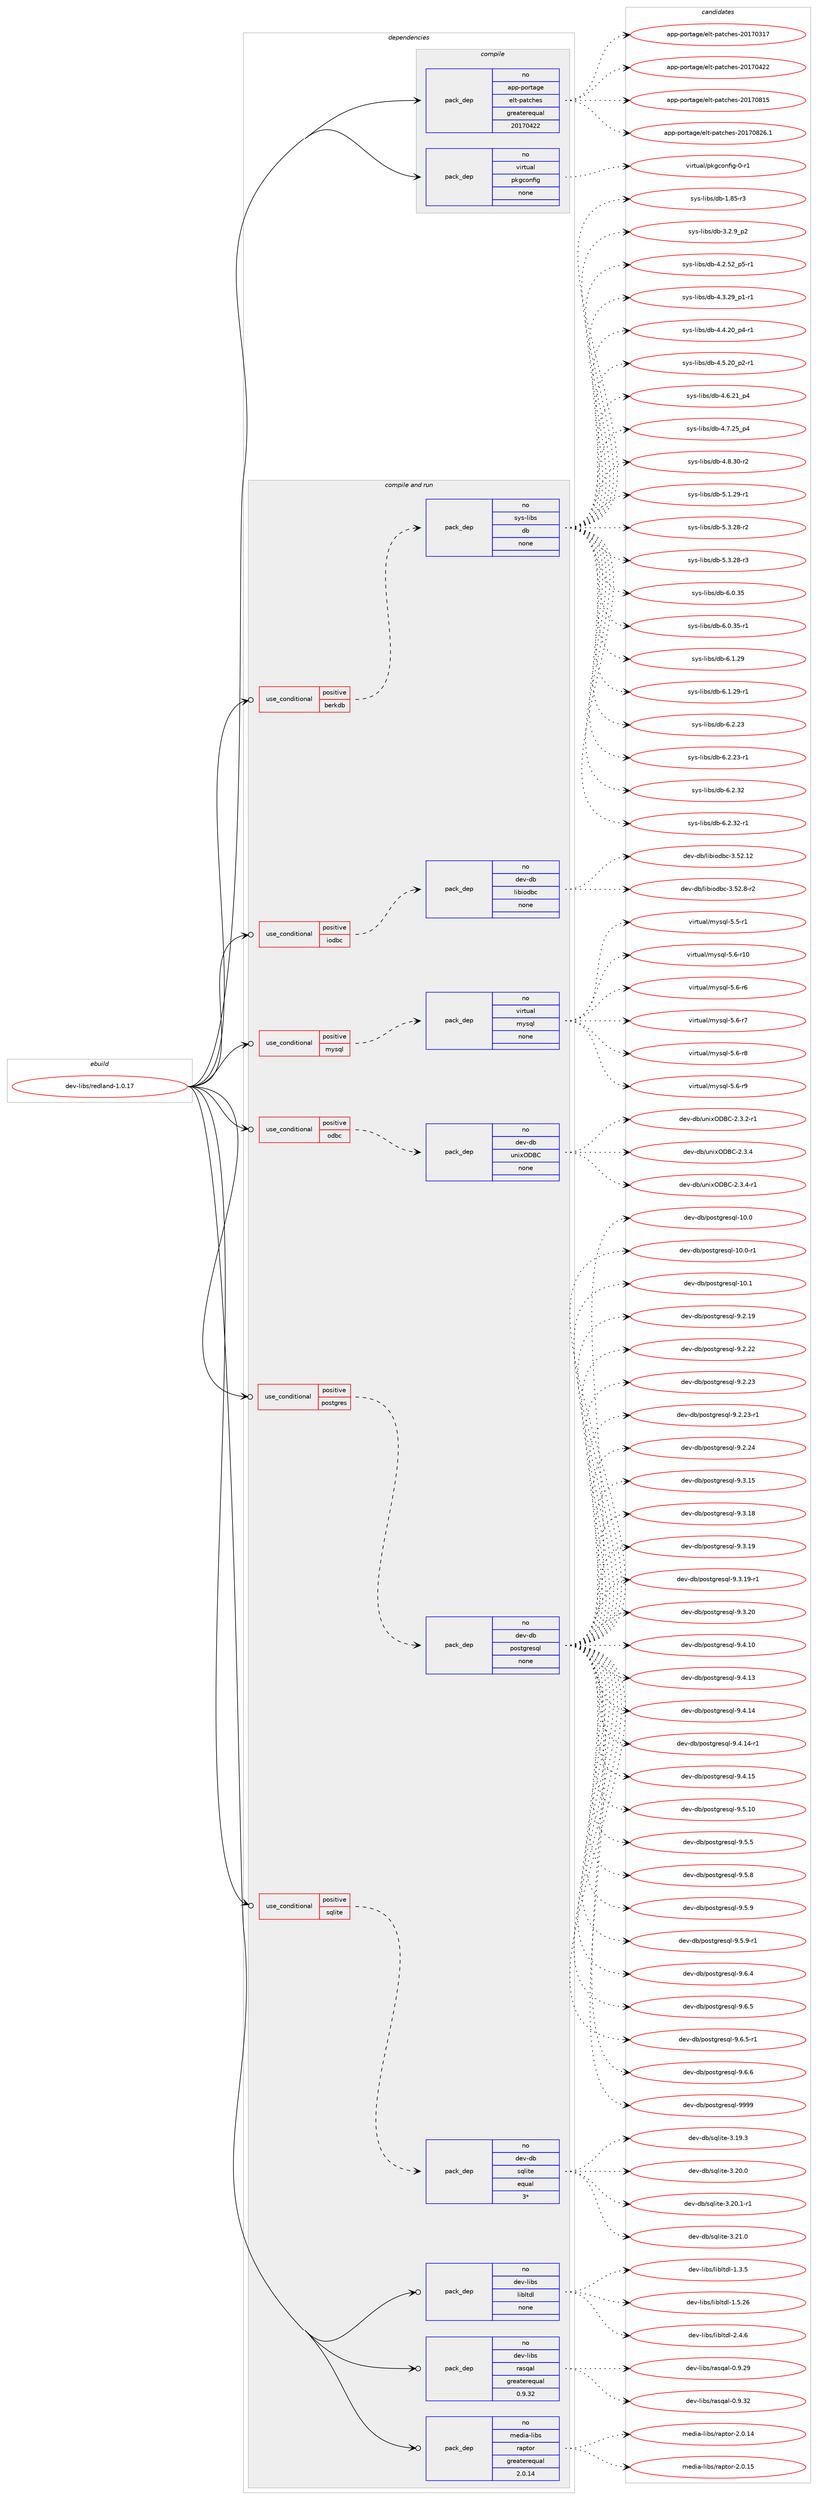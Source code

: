 digraph prolog {

# *************
# Graph options
# *************

newrank=true;
concentrate=true;
compound=true;
graph [rankdir=LR,fontname=Helvetica,fontsize=10,ranksep=1.5];#, ranksep=2.5, nodesep=0.2];
edge  [arrowhead=vee];
node  [fontname=Helvetica,fontsize=10];

# **********
# The ebuild
# **********

subgraph cluster_leftcol {
color=gray;
rank=same;
label=<<i>ebuild</i>>;
id [label="dev-libs/redland-1.0.17", color=red, width=4, href="../dev-libs/redland-1.0.17.svg"];
}

# ****************
# The dependencies
# ****************

subgraph cluster_midcol {
color=gray;
label=<<i>dependencies</i>>;
subgraph cluster_compile {
fillcolor="#eeeeee";
style=filled;
label=<<i>compile</i>>;
subgraph pack89864 {
dependency119260 [label=<<TABLE BORDER="0" CELLBORDER="1" CELLSPACING="0" CELLPADDING="4" WIDTH="220"><TR><TD ROWSPAN="6" CELLPADDING="30">pack_dep</TD></TR><TR><TD WIDTH="110">no</TD></TR><TR><TD>app-portage</TD></TR><TR><TD>elt-patches</TD></TR><TR><TD>greaterequal</TD></TR><TR><TD>20170422</TD></TR></TABLE>>, shape=none, color=blue];
}
id:e -> dependency119260:w [weight=20,style="solid",arrowhead="vee"];
subgraph pack89865 {
dependency119261 [label=<<TABLE BORDER="0" CELLBORDER="1" CELLSPACING="0" CELLPADDING="4" WIDTH="220"><TR><TD ROWSPAN="6" CELLPADDING="30">pack_dep</TD></TR><TR><TD WIDTH="110">no</TD></TR><TR><TD>virtual</TD></TR><TR><TD>pkgconfig</TD></TR><TR><TD>none</TD></TR><TR><TD></TD></TR></TABLE>>, shape=none, color=blue];
}
id:e -> dependency119261:w [weight=20,style="solid",arrowhead="vee"];
}
subgraph cluster_compileandrun {
fillcolor="#eeeeee";
style=filled;
label=<<i>compile and run</i>>;
subgraph cond25822 {
dependency119262 [label=<<TABLE BORDER="0" CELLBORDER="1" CELLSPACING="0" CELLPADDING="4"><TR><TD ROWSPAN="3" CELLPADDING="10">use_conditional</TD></TR><TR><TD>positive</TD></TR><TR><TD>berkdb</TD></TR></TABLE>>, shape=none, color=red];
subgraph pack89866 {
dependency119263 [label=<<TABLE BORDER="0" CELLBORDER="1" CELLSPACING="0" CELLPADDING="4" WIDTH="220"><TR><TD ROWSPAN="6" CELLPADDING="30">pack_dep</TD></TR><TR><TD WIDTH="110">no</TD></TR><TR><TD>sys-libs</TD></TR><TR><TD>db</TD></TR><TR><TD>none</TD></TR><TR><TD></TD></TR></TABLE>>, shape=none, color=blue];
}
dependency119262:e -> dependency119263:w [weight=20,style="dashed",arrowhead="vee"];
}
id:e -> dependency119262:w [weight=20,style="solid",arrowhead="odotvee"];
subgraph cond25823 {
dependency119264 [label=<<TABLE BORDER="0" CELLBORDER="1" CELLSPACING="0" CELLPADDING="4"><TR><TD ROWSPAN="3" CELLPADDING="10">use_conditional</TD></TR><TR><TD>positive</TD></TR><TR><TD>iodbc</TD></TR></TABLE>>, shape=none, color=red];
subgraph pack89867 {
dependency119265 [label=<<TABLE BORDER="0" CELLBORDER="1" CELLSPACING="0" CELLPADDING="4" WIDTH="220"><TR><TD ROWSPAN="6" CELLPADDING="30">pack_dep</TD></TR><TR><TD WIDTH="110">no</TD></TR><TR><TD>dev-db</TD></TR><TR><TD>libiodbc</TD></TR><TR><TD>none</TD></TR><TR><TD></TD></TR></TABLE>>, shape=none, color=blue];
}
dependency119264:e -> dependency119265:w [weight=20,style="dashed",arrowhead="vee"];
}
id:e -> dependency119264:w [weight=20,style="solid",arrowhead="odotvee"];
subgraph cond25824 {
dependency119266 [label=<<TABLE BORDER="0" CELLBORDER="1" CELLSPACING="0" CELLPADDING="4"><TR><TD ROWSPAN="3" CELLPADDING="10">use_conditional</TD></TR><TR><TD>positive</TD></TR><TR><TD>mysql</TD></TR></TABLE>>, shape=none, color=red];
subgraph pack89868 {
dependency119267 [label=<<TABLE BORDER="0" CELLBORDER="1" CELLSPACING="0" CELLPADDING="4" WIDTH="220"><TR><TD ROWSPAN="6" CELLPADDING="30">pack_dep</TD></TR><TR><TD WIDTH="110">no</TD></TR><TR><TD>virtual</TD></TR><TR><TD>mysql</TD></TR><TR><TD>none</TD></TR><TR><TD></TD></TR></TABLE>>, shape=none, color=blue];
}
dependency119266:e -> dependency119267:w [weight=20,style="dashed",arrowhead="vee"];
}
id:e -> dependency119266:w [weight=20,style="solid",arrowhead="odotvee"];
subgraph cond25825 {
dependency119268 [label=<<TABLE BORDER="0" CELLBORDER="1" CELLSPACING="0" CELLPADDING="4"><TR><TD ROWSPAN="3" CELLPADDING="10">use_conditional</TD></TR><TR><TD>positive</TD></TR><TR><TD>odbc</TD></TR></TABLE>>, shape=none, color=red];
subgraph pack89869 {
dependency119269 [label=<<TABLE BORDER="0" CELLBORDER="1" CELLSPACING="0" CELLPADDING="4" WIDTH="220"><TR><TD ROWSPAN="6" CELLPADDING="30">pack_dep</TD></TR><TR><TD WIDTH="110">no</TD></TR><TR><TD>dev-db</TD></TR><TR><TD>unixODBC</TD></TR><TR><TD>none</TD></TR><TR><TD></TD></TR></TABLE>>, shape=none, color=blue];
}
dependency119268:e -> dependency119269:w [weight=20,style="dashed",arrowhead="vee"];
}
id:e -> dependency119268:w [weight=20,style="solid",arrowhead="odotvee"];
subgraph cond25826 {
dependency119270 [label=<<TABLE BORDER="0" CELLBORDER="1" CELLSPACING="0" CELLPADDING="4"><TR><TD ROWSPAN="3" CELLPADDING="10">use_conditional</TD></TR><TR><TD>positive</TD></TR><TR><TD>postgres</TD></TR></TABLE>>, shape=none, color=red];
subgraph pack89870 {
dependency119271 [label=<<TABLE BORDER="0" CELLBORDER="1" CELLSPACING="0" CELLPADDING="4" WIDTH="220"><TR><TD ROWSPAN="6" CELLPADDING="30">pack_dep</TD></TR><TR><TD WIDTH="110">no</TD></TR><TR><TD>dev-db</TD></TR><TR><TD>postgresql</TD></TR><TR><TD>none</TD></TR><TR><TD></TD></TR></TABLE>>, shape=none, color=blue];
}
dependency119270:e -> dependency119271:w [weight=20,style="dashed",arrowhead="vee"];
}
id:e -> dependency119270:w [weight=20,style="solid",arrowhead="odotvee"];
subgraph cond25827 {
dependency119272 [label=<<TABLE BORDER="0" CELLBORDER="1" CELLSPACING="0" CELLPADDING="4"><TR><TD ROWSPAN="3" CELLPADDING="10">use_conditional</TD></TR><TR><TD>positive</TD></TR><TR><TD>sqlite</TD></TR></TABLE>>, shape=none, color=red];
subgraph pack89871 {
dependency119273 [label=<<TABLE BORDER="0" CELLBORDER="1" CELLSPACING="0" CELLPADDING="4" WIDTH="220"><TR><TD ROWSPAN="6" CELLPADDING="30">pack_dep</TD></TR><TR><TD WIDTH="110">no</TD></TR><TR><TD>dev-db</TD></TR><TR><TD>sqlite</TD></TR><TR><TD>equal</TD></TR><TR><TD>3*</TD></TR></TABLE>>, shape=none, color=blue];
}
dependency119272:e -> dependency119273:w [weight=20,style="dashed",arrowhead="vee"];
}
id:e -> dependency119272:w [weight=20,style="solid",arrowhead="odotvee"];
subgraph pack89872 {
dependency119274 [label=<<TABLE BORDER="0" CELLBORDER="1" CELLSPACING="0" CELLPADDING="4" WIDTH="220"><TR><TD ROWSPAN="6" CELLPADDING="30">pack_dep</TD></TR><TR><TD WIDTH="110">no</TD></TR><TR><TD>dev-libs</TD></TR><TR><TD>libltdl</TD></TR><TR><TD>none</TD></TR><TR><TD></TD></TR></TABLE>>, shape=none, color=blue];
}
id:e -> dependency119274:w [weight=20,style="solid",arrowhead="odotvee"];
subgraph pack89873 {
dependency119275 [label=<<TABLE BORDER="0" CELLBORDER="1" CELLSPACING="0" CELLPADDING="4" WIDTH="220"><TR><TD ROWSPAN="6" CELLPADDING="30">pack_dep</TD></TR><TR><TD WIDTH="110">no</TD></TR><TR><TD>dev-libs</TD></TR><TR><TD>rasqal</TD></TR><TR><TD>greaterequal</TD></TR><TR><TD>0.9.32</TD></TR></TABLE>>, shape=none, color=blue];
}
id:e -> dependency119275:w [weight=20,style="solid",arrowhead="odotvee"];
subgraph pack89874 {
dependency119276 [label=<<TABLE BORDER="0" CELLBORDER="1" CELLSPACING="0" CELLPADDING="4" WIDTH="220"><TR><TD ROWSPAN="6" CELLPADDING="30">pack_dep</TD></TR><TR><TD WIDTH="110">no</TD></TR><TR><TD>media-libs</TD></TR><TR><TD>raptor</TD></TR><TR><TD>greaterequal</TD></TR><TR><TD>2.0.14</TD></TR></TABLE>>, shape=none, color=blue];
}
id:e -> dependency119276:w [weight=20,style="solid",arrowhead="odotvee"];
}
subgraph cluster_run {
fillcolor="#eeeeee";
style=filled;
label=<<i>run</i>>;
}
}

# **************
# The candidates
# **************

subgraph cluster_choices {
rank=same;
color=gray;
label=<<i>candidates</i>>;

subgraph choice89864 {
color=black;
nodesep=1;
choice97112112451121111141169710310147101108116451129711699104101115455048495548514955 [label="app-portage/elt-patches-20170317", color=red, width=4,href="../app-portage/elt-patches-20170317.svg"];
choice97112112451121111141169710310147101108116451129711699104101115455048495548525050 [label="app-portage/elt-patches-20170422", color=red, width=4,href="../app-portage/elt-patches-20170422.svg"];
choice97112112451121111141169710310147101108116451129711699104101115455048495548564953 [label="app-portage/elt-patches-20170815", color=red, width=4,href="../app-portage/elt-patches-20170815.svg"];
choice971121124511211111411697103101471011081164511297116991041011154550484955485650544649 [label="app-portage/elt-patches-20170826.1", color=red, width=4,href="../app-portage/elt-patches-20170826.1.svg"];
dependency119260:e -> choice97112112451121111141169710310147101108116451129711699104101115455048495548514955:w [style=dotted,weight="100"];
dependency119260:e -> choice97112112451121111141169710310147101108116451129711699104101115455048495548525050:w [style=dotted,weight="100"];
dependency119260:e -> choice97112112451121111141169710310147101108116451129711699104101115455048495548564953:w [style=dotted,weight="100"];
dependency119260:e -> choice971121124511211111411697103101471011081164511297116991041011154550484955485650544649:w [style=dotted,weight="100"];
}
subgraph choice89865 {
color=black;
nodesep=1;
choice11810511411611797108471121071039911111010210510345484511449 [label="virtual/pkgconfig-0-r1", color=red, width=4,href="../virtual/pkgconfig-0-r1.svg"];
dependency119261:e -> choice11810511411611797108471121071039911111010210510345484511449:w [style=dotted,weight="100"];
}
subgraph choice89866 {
color=black;
nodesep=1;
choice1151211154510810598115471009845494656534511451 [label="sys-libs/db-1.85-r3", color=red, width=4,href="../sys-libs/db-1.85-r3.svg"];
choice115121115451081059811547100984551465046579511250 [label="sys-libs/db-3.2.9_p2", color=red, width=4,href="../sys-libs/db-3.2.9_p2.svg"];
choice115121115451081059811547100984552465046535095112534511449 [label="sys-libs/db-4.2.52_p5-r1", color=red, width=4,href="../sys-libs/db-4.2.52_p5-r1.svg"];
choice115121115451081059811547100984552465146505795112494511449 [label="sys-libs/db-4.3.29_p1-r1", color=red, width=4,href="../sys-libs/db-4.3.29_p1-r1.svg"];
choice115121115451081059811547100984552465246504895112524511449 [label="sys-libs/db-4.4.20_p4-r1", color=red, width=4,href="../sys-libs/db-4.4.20_p4-r1.svg"];
choice115121115451081059811547100984552465346504895112504511449 [label="sys-libs/db-4.5.20_p2-r1", color=red, width=4,href="../sys-libs/db-4.5.20_p2-r1.svg"];
choice11512111545108105981154710098455246544650499511252 [label="sys-libs/db-4.6.21_p4", color=red, width=4,href="../sys-libs/db-4.6.21_p4.svg"];
choice11512111545108105981154710098455246554650539511252 [label="sys-libs/db-4.7.25_p4", color=red, width=4,href="../sys-libs/db-4.7.25_p4.svg"];
choice11512111545108105981154710098455246564651484511450 [label="sys-libs/db-4.8.30-r2", color=red, width=4,href="../sys-libs/db-4.8.30-r2.svg"];
choice11512111545108105981154710098455346494650574511449 [label="sys-libs/db-5.1.29-r1", color=red, width=4,href="../sys-libs/db-5.1.29-r1.svg"];
choice11512111545108105981154710098455346514650564511450 [label="sys-libs/db-5.3.28-r2", color=red, width=4,href="../sys-libs/db-5.3.28-r2.svg"];
choice11512111545108105981154710098455346514650564511451 [label="sys-libs/db-5.3.28-r3", color=red, width=4,href="../sys-libs/db-5.3.28-r3.svg"];
choice1151211154510810598115471009845544648465153 [label="sys-libs/db-6.0.35", color=red, width=4,href="../sys-libs/db-6.0.35.svg"];
choice11512111545108105981154710098455446484651534511449 [label="sys-libs/db-6.0.35-r1", color=red, width=4,href="../sys-libs/db-6.0.35-r1.svg"];
choice1151211154510810598115471009845544649465057 [label="sys-libs/db-6.1.29", color=red, width=4,href="../sys-libs/db-6.1.29.svg"];
choice11512111545108105981154710098455446494650574511449 [label="sys-libs/db-6.1.29-r1", color=red, width=4,href="../sys-libs/db-6.1.29-r1.svg"];
choice1151211154510810598115471009845544650465051 [label="sys-libs/db-6.2.23", color=red, width=4,href="../sys-libs/db-6.2.23.svg"];
choice11512111545108105981154710098455446504650514511449 [label="sys-libs/db-6.2.23-r1", color=red, width=4,href="../sys-libs/db-6.2.23-r1.svg"];
choice1151211154510810598115471009845544650465150 [label="sys-libs/db-6.2.32", color=red, width=4,href="../sys-libs/db-6.2.32.svg"];
choice11512111545108105981154710098455446504651504511449 [label="sys-libs/db-6.2.32-r1", color=red, width=4,href="../sys-libs/db-6.2.32-r1.svg"];
dependency119263:e -> choice1151211154510810598115471009845494656534511451:w [style=dotted,weight="100"];
dependency119263:e -> choice115121115451081059811547100984551465046579511250:w [style=dotted,weight="100"];
dependency119263:e -> choice115121115451081059811547100984552465046535095112534511449:w [style=dotted,weight="100"];
dependency119263:e -> choice115121115451081059811547100984552465146505795112494511449:w [style=dotted,weight="100"];
dependency119263:e -> choice115121115451081059811547100984552465246504895112524511449:w [style=dotted,weight="100"];
dependency119263:e -> choice115121115451081059811547100984552465346504895112504511449:w [style=dotted,weight="100"];
dependency119263:e -> choice11512111545108105981154710098455246544650499511252:w [style=dotted,weight="100"];
dependency119263:e -> choice11512111545108105981154710098455246554650539511252:w [style=dotted,weight="100"];
dependency119263:e -> choice11512111545108105981154710098455246564651484511450:w [style=dotted,weight="100"];
dependency119263:e -> choice11512111545108105981154710098455346494650574511449:w [style=dotted,weight="100"];
dependency119263:e -> choice11512111545108105981154710098455346514650564511450:w [style=dotted,weight="100"];
dependency119263:e -> choice11512111545108105981154710098455346514650564511451:w [style=dotted,weight="100"];
dependency119263:e -> choice1151211154510810598115471009845544648465153:w [style=dotted,weight="100"];
dependency119263:e -> choice11512111545108105981154710098455446484651534511449:w [style=dotted,weight="100"];
dependency119263:e -> choice1151211154510810598115471009845544649465057:w [style=dotted,weight="100"];
dependency119263:e -> choice11512111545108105981154710098455446494650574511449:w [style=dotted,weight="100"];
dependency119263:e -> choice1151211154510810598115471009845544650465051:w [style=dotted,weight="100"];
dependency119263:e -> choice11512111545108105981154710098455446504650514511449:w [style=dotted,weight="100"];
dependency119263:e -> choice1151211154510810598115471009845544650465150:w [style=dotted,weight="100"];
dependency119263:e -> choice11512111545108105981154710098455446504651504511449:w [style=dotted,weight="100"];
}
subgraph choice89867 {
color=black;
nodesep=1;
choice1001011184510098471081059810511110098994551465350464950 [label="dev-db/libiodbc-3.52.12", color=red, width=4,href="../dev-db/libiodbc-3.52.12.svg"];
choice100101118451009847108105981051111009899455146535046564511450 [label="dev-db/libiodbc-3.52.8-r2", color=red, width=4,href="../dev-db/libiodbc-3.52.8-r2.svg"];
dependency119265:e -> choice1001011184510098471081059810511110098994551465350464950:w [style=dotted,weight="100"];
dependency119265:e -> choice100101118451009847108105981051111009899455146535046564511450:w [style=dotted,weight="100"];
}
subgraph choice89868 {
color=black;
nodesep=1;
choice1181051141161179710847109121115113108455346534511449 [label="virtual/mysql-5.5-r1", color=red, width=4,href="../virtual/mysql-5.5-r1.svg"];
choice118105114116117971084710912111511310845534654451144948 [label="virtual/mysql-5.6-r10", color=red, width=4,href="../virtual/mysql-5.6-r10.svg"];
choice1181051141161179710847109121115113108455346544511454 [label="virtual/mysql-5.6-r6", color=red, width=4,href="../virtual/mysql-5.6-r6.svg"];
choice1181051141161179710847109121115113108455346544511455 [label="virtual/mysql-5.6-r7", color=red, width=4,href="../virtual/mysql-5.6-r7.svg"];
choice1181051141161179710847109121115113108455346544511456 [label="virtual/mysql-5.6-r8", color=red, width=4,href="../virtual/mysql-5.6-r8.svg"];
choice1181051141161179710847109121115113108455346544511457 [label="virtual/mysql-5.6-r9", color=red, width=4,href="../virtual/mysql-5.6-r9.svg"];
dependency119267:e -> choice1181051141161179710847109121115113108455346534511449:w [style=dotted,weight="100"];
dependency119267:e -> choice118105114116117971084710912111511310845534654451144948:w [style=dotted,weight="100"];
dependency119267:e -> choice1181051141161179710847109121115113108455346544511454:w [style=dotted,weight="100"];
dependency119267:e -> choice1181051141161179710847109121115113108455346544511455:w [style=dotted,weight="100"];
dependency119267:e -> choice1181051141161179710847109121115113108455346544511456:w [style=dotted,weight="100"];
dependency119267:e -> choice1181051141161179710847109121115113108455346544511457:w [style=dotted,weight="100"];
}
subgraph choice89869 {
color=black;
nodesep=1;
choice100101118451009847117110105120796866674550465146504511449 [label="dev-db/unixODBC-2.3.2-r1", color=red, width=4,href="../dev-db/unixODBC-2.3.2-r1.svg"];
choice10010111845100984711711010512079686667455046514652 [label="dev-db/unixODBC-2.3.4", color=red, width=4,href="../dev-db/unixODBC-2.3.4.svg"];
choice100101118451009847117110105120796866674550465146524511449 [label="dev-db/unixODBC-2.3.4-r1", color=red, width=4,href="../dev-db/unixODBC-2.3.4-r1.svg"];
dependency119269:e -> choice100101118451009847117110105120796866674550465146504511449:w [style=dotted,weight="100"];
dependency119269:e -> choice10010111845100984711711010512079686667455046514652:w [style=dotted,weight="100"];
dependency119269:e -> choice100101118451009847117110105120796866674550465146524511449:w [style=dotted,weight="100"];
}
subgraph choice89870 {
color=black;
nodesep=1;
choice1001011184510098471121111151161031141011151131084549484648 [label="dev-db/postgresql-10.0", color=red, width=4,href="../dev-db/postgresql-10.0.svg"];
choice10010111845100984711211111511610311410111511310845494846484511449 [label="dev-db/postgresql-10.0-r1", color=red, width=4,href="../dev-db/postgresql-10.0-r1.svg"];
choice1001011184510098471121111151161031141011151131084549484649 [label="dev-db/postgresql-10.1", color=red, width=4,href="../dev-db/postgresql-10.1.svg"];
choice10010111845100984711211111511610311410111511310845574650464957 [label="dev-db/postgresql-9.2.19", color=red, width=4,href="../dev-db/postgresql-9.2.19.svg"];
choice10010111845100984711211111511610311410111511310845574650465050 [label="dev-db/postgresql-9.2.22", color=red, width=4,href="../dev-db/postgresql-9.2.22.svg"];
choice10010111845100984711211111511610311410111511310845574650465051 [label="dev-db/postgresql-9.2.23", color=red, width=4,href="../dev-db/postgresql-9.2.23.svg"];
choice100101118451009847112111115116103114101115113108455746504650514511449 [label="dev-db/postgresql-9.2.23-r1", color=red, width=4,href="../dev-db/postgresql-9.2.23-r1.svg"];
choice10010111845100984711211111511610311410111511310845574650465052 [label="dev-db/postgresql-9.2.24", color=red, width=4,href="../dev-db/postgresql-9.2.24.svg"];
choice10010111845100984711211111511610311410111511310845574651464953 [label="dev-db/postgresql-9.3.15", color=red, width=4,href="../dev-db/postgresql-9.3.15.svg"];
choice10010111845100984711211111511610311410111511310845574651464956 [label="dev-db/postgresql-9.3.18", color=red, width=4,href="../dev-db/postgresql-9.3.18.svg"];
choice10010111845100984711211111511610311410111511310845574651464957 [label="dev-db/postgresql-9.3.19", color=red, width=4,href="../dev-db/postgresql-9.3.19.svg"];
choice100101118451009847112111115116103114101115113108455746514649574511449 [label="dev-db/postgresql-9.3.19-r1", color=red, width=4,href="../dev-db/postgresql-9.3.19-r1.svg"];
choice10010111845100984711211111511610311410111511310845574651465048 [label="dev-db/postgresql-9.3.20", color=red, width=4,href="../dev-db/postgresql-9.3.20.svg"];
choice10010111845100984711211111511610311410111511310845574652464948 [label="dev-db/postgresql-9.4.10", color=red, width=4,href="../dev-db/postgresql-9.4.10.svg"];
choice10010111845100984711211111511610311410111511310845574652464951 [label="dev-db/postgresql-9.4.13", color=red, width=4,href="../dev-db/postgresql-9.4.13.svg"];
choice10010111845100984711211111511610311410111511310845574652464952 [label="dev-db/postgresql-9.4.14", color=red, width=4,href="../dev-db/postgresql-9.4.14.svg"];
choice100101118451009847112111115116103114101115113108455746524649524511449 [label="dev-db/postgresql-9.4.14-r1", color=red, width=4,href="../dev-db/postgresql-9.4.14-r1.svg"];
choice10010111845100984711211111511610311410111511310845574652464953 [label="dev-db/postgresql-9.4.15", color=red, width=4,href="../dev-db/postgresql-9.4.15.svg"];
choice10010111845100984711211111511610311410111511310845574653464948 [label="dev-db/postgresql-9.5.10", color=red, width=4,href="../dev-db/postgresql-9.5.10.svg"];
choice100101118451009847112111115116103114101115113108455746534653 [label="dev-db/postgresql-9.5.5", color=red, width=4,href="../dev-db/postgresql-9.5.5.svg"];
choice100101118451009847112111115116103114101115113108455746534656 [label="dev-db/postgresql-9.5.8", color=red, width=4,href="../dev-db/postgresql-9.5.8.svg"];
choice100101118451009847112111115116103114101115113108455746534657 [label="dev-db/postgresql-9.5.9", color=red, width=4,href="../dev-db/postgresql-9.5.9.svg"];
choice1001011184510098471121111151161031141011151131084557465346574511449 [label="dev-db/postgresql-9.5.9-r1", color=red, width=4,href="../dev-db/postgresql-9.5.9-r1.svg"];
choice100101118451009847112111115116103114101115113108455746544652 [label="dev-db/postgresql-9.6.4", color=red, width=4,href="../dev-db/postgresql-9.6.4.svg"];
choice100101118451009847112111115116103114101115113108455746544653 [label="dev-db/postgresql-9.6.5", color=red, width=4,href="../dev-db/postgresql-9.6.5.svg"];
choice1001011184510098471121111151161031141011151131084557465446534511449 [label="dev-db/postgresql-9.6.5-r1", color=red, width=4,href="../dev-db/postgresql-9.6.5-r1.svg"];
choice100101118451009847112111115116103114101115113108455746544654 [label="dev-db/postgresql-9.6.6", color=red, width=4,href="../dev-db/postgresql-9.6.6.svg"];
choice1001011184510098471121111151161031141011151131084557575757 [label="dev-db/postgresql-9999", color=red, width=4,href="../dev-db/postgresql-9999.svg"];
dependency119271:e -> choice1001011184510098471121111151161031141011151131084549484648:w [style=dotted,weight="100"];
dependency119271:e -> choice10010111845100984711211111511610311410111511310845494846484511449:w [style=dotted,weight="100"];
dependency119271:e -> choice1001011184510098471121111151161031141011151131084549484649:w [style=dotted,weight="100"];
dependency119271:e -> choice10010111845100984711211111511610311410111511310845574650464957:w [style=dotted,weight="100"];
dependency119271:e -> choice10010111845100984711211111511610311410111511310845574650465050:w [style=dotted,weight="100"];
dependency119271:e -> choice10010111845100984711211111511610311410111511310845574650465051:w [style=dotted,weight="100"];
dependency119271:e -> choice100101118451009847112111115116103114101115113108455746504650514511449:w [style=dotted,weight="100"];
dependency119271:e -> choice10010111845100984711211111511610311410111511310845574650465052:w [style=dotted,weight="100"];
dependency119271:e -> choice10010111845100984711211111511610311410111511310845574651464953:w [style=dotted,weight="100"];
dependency119271:e -> choice10010111845100984711211111511610311410111511310845574651464956:w [style=dotted,weight="100"];
dependency119271:e -> choice10010111845100984711211111511610311410111511310845574651464957:w [style=dotted,weight="100"];
dependency119271:e -> choice100101118451009847112111115116103114101115113108455746514649574511449:w [style=dotted,weight="100"];
dependency119271:e -> choice10010111845100984711211111511610311410111511310845574651465048:w [style=dotted,weight="100"];
dependency119271:e -> choice10010111845100984711211111511610311410111511310845574652464948:w [style=dotted,weight="100"];
dependency119271:e -> choice10010111845100984711211111511610311410111511310845574652464951:w [style=dotted,weight="100"];
dependency119271:e -> choice10010111845100984711211111511610311410111511310845574652464952:w [style=dotted,weight="100"];
dependency119271:e -> choice100101118451009847112111115116103114101115113108455746524649524511449:w [style=dotted,weight="100"];
dependency119271:e -> choice10010111845100984711211111511610311410111511310845574652464953:w [style=dotted,weight="100"];
dependency119271:e -> choice10010111845100984711211111511610311410111511310845574653464948:w [style=dotted,weight="100"];
dependency119271:e -> choice100101118451009847112111115116103114101115113108455746534653:w [style=dotted,weight="100"];
dependency119271:e -> choice100101118451009847112111115116103114101115113108455746534656:w [style=dotted,weight="100"];
dependency119271:e -> choice100101118451009847112111115116103114101115113108455746534657:w [style=dotted,weight="100"];
dependency119271:e -> choice1001011184510098471121111151161031141011151131084557465346574511449:w [style=dotted,weight="100"];
dependency119271:e -> choice100101118451009847112111115116103114101115113108455746544652:w [style=dotted,weight="100"];
dependency119271:e -> choice100101118451009847112111115116103114101115113108455746544653:w [style=dotted,weight="100"];
dependency119271:e -> choice1001011184510098471121111151161031141011151131084557465446534511449:w [style=dotted,weight="100"];
dependency119271:e -> choice100101118451009847112111115116103114101115113108455746544654:w [style=dotted,weight="100"];
dependency119271:e -> choice1001011184510098471121111151161031141011151131084557575757:w [style=dotted,weight="100"];
}
subgraph choice89871 {
color=black;
nodesep=1;
choice10010111845100984711511310810511610145514649574651 [label="dev-db/sqlite-3.19.3", color=red, width=4,href="../dev-db/sqlite-3.19.3.svg"];
choice10010111845100984711511310810511610145514650484648 [label="dev-db/sqlite-3.20.0", color=red, width=4,href="../dev-db/sqlite-3.20.0.svg"];
choice100101118451009847115113108105116101455146504846494511449 [label="dev-db/sqlite-3.20.1-r1", color=red, width=4,href="../dev-db/sqlite-3.20.1-r1.svg"];
choice10010111845100984711511310810511610145514650494648 [label="dev-db/sqlite-3.21.0", color=red, width=4,href="../dev-db/sqlite-3.21.0.svg"];
dependency119273:e -> choice10010111845100984711511310810511610145514649574651:w [style=dotted,weight="100"];
dependency119273:e -> choice10010111845100984711511310810511610145514650484648:w [style=dotted,weight="100"];
dependency119273:e -> choice100101118451009847115113108105116101455146504846494511449:w [style=dotted,weight="100"];
dependency119273:e -> choice10010111845100984711511310810511610145514650494648:w [style=dotted,weight="100"];
}
subgraph choice89872 {
color=black;
nodesep=1;
choice10010111845108105981154710810598108116100108454946514653 [label="dev-libs/libltdl-1.3.5", color=red, width=4,href="../dev-libs/libltdl-1.3.5.svg"];
choice1001011184510810598115471081059810811610010845494653465054 [label="dev-libs/libltdl-1.5.26", color=red, width=4,href="../dev-libs/libltdl-1.5.26.svg"];
choice10010111845108105981154710810598108116100108455046524654 [label="dev-libs/libltdl-2.4.6", color=red, width=4,href="../dev-libs/libltdl-2.4.6.svg"];
dependency119274:e -> choice10010111845108105981154710810598108116100108454946514653:w [style=dotted,weight="100"];
dependency119274:e -> choice1001011184510810598115471081059810811610010845494653465054:w [style=dotted,weight="100"];
dependency119274:e -> choice10010111845108105981154710810598108116100108455046524654:w [style=dotted,weight="100"];
}
subgraph choice89873 {
color=black;
nodesep=1;
choice100101118451081059811547114971151139710845484657465057 [label="dev-libs/rasqal-0.9.29", color=red, width=4,href="../dev-libs/rasqal-0.9.29.svg"];
choice100101118451081059811547114971151139710845484657465150 [label="dev-libs/rasqal-0.9.32", color=red, width=4,href="../dev-libs/rasqal-0.9.32.svg"];
dependency119275:e -> choice100101118451081059811547114971151139710845484657465057:w [style=dotted,weight="100"];
dependency119275:e -> choice100101118451081059811547114971151139710845484657465150:w [style=dotted,weight="100"];
}
subgraph choice89874 {
color=black;
nodesep=1;
choice109101100105974510810598115471149711211611111445504648464952 [label="media-libs/raptor-2.0.14", color=red, width=4,href="../media-libs/raptor-2.0.14.svg"];
choice109101100105974510810598115471149711211611111445504648464953 [label="media-libs/raptor-2.0.15", color=red, width=4,href="../media-libs/raptor-2.0.15.svg"];
dependency119276:e -> choice109101100105974510810598115471149711211611111445504648464952:w [style=dotted,weight="100"];
dependency119276:e -> choice109101100105974510810598115471149711211611111445504648464953:w [style=dotted,weight="100"];
}
}

}
